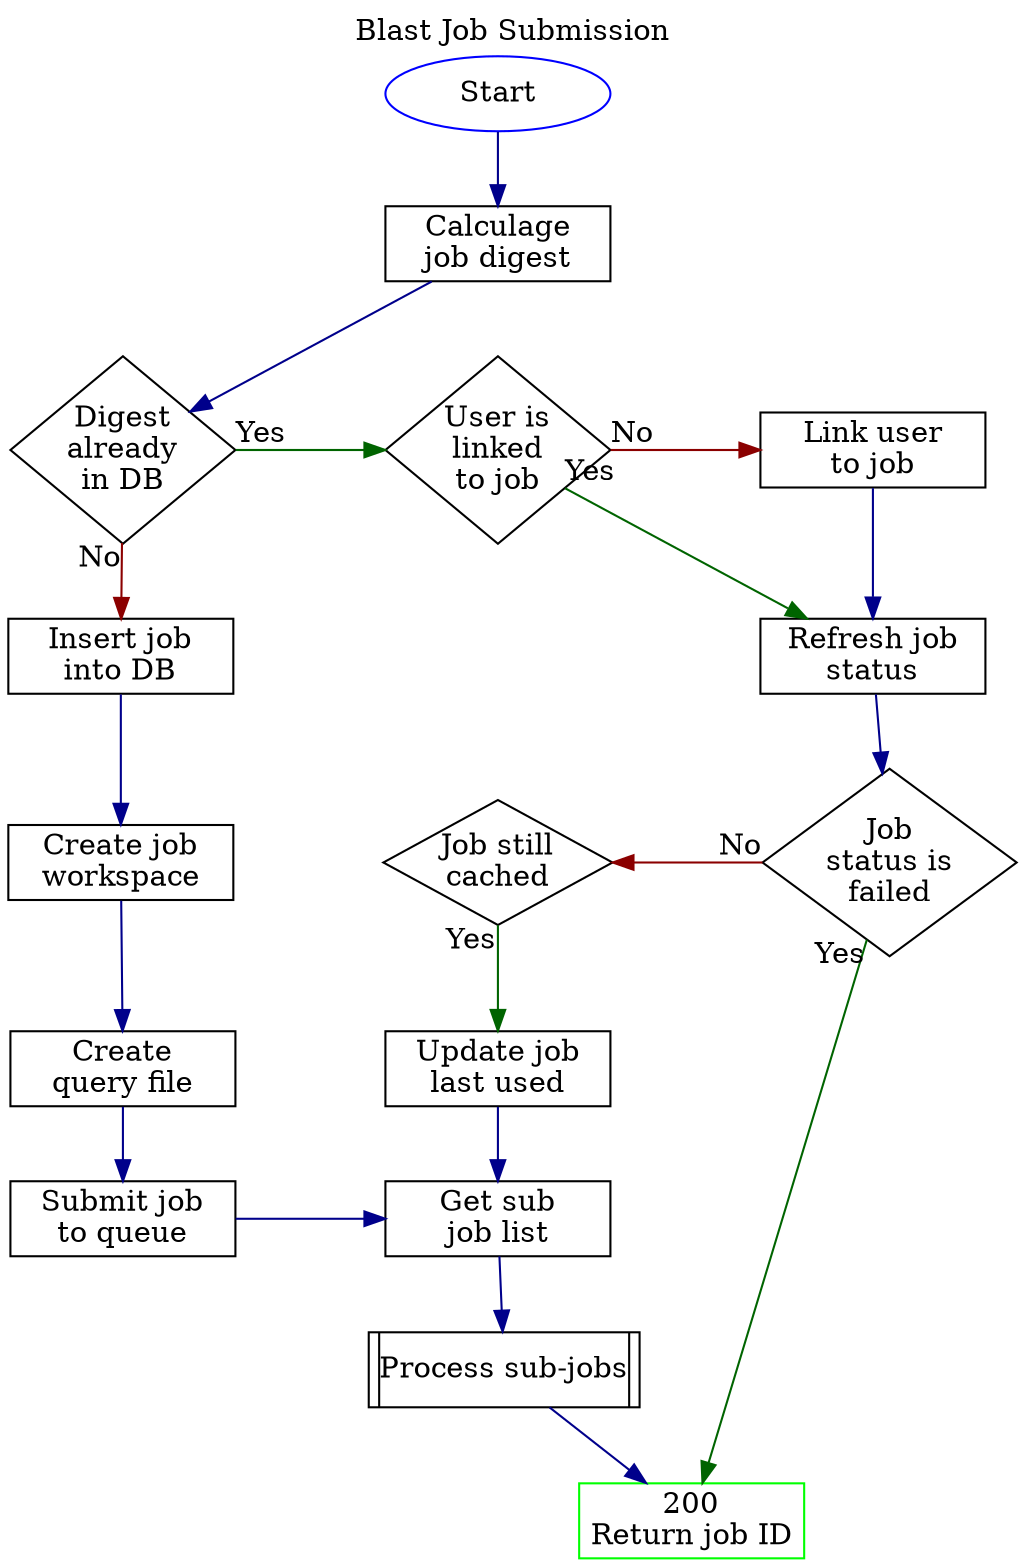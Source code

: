 digraph {

  // Graph Settings
  graph[nodesep=1]
  node[margin=0, shape=rect, width=1.5]
  edge[color=darkblue]
  // splines=ortho
  compound=true

  //
  // Nodes
  //
  Start               [shape=oval, color=blue]
  CalcDigest          [label="Calculage\njob digest"]
  DigestInDB          [label="Digest\nalready\nin DB", shape=diamond]
  IsUserLinkedToJob   [label="User is\nlinked\nto job", shape=diamond]
  CreateWorkspace     [label="Create job\nworkspace"]
  CreateQueryFile     [label="Create\nquery file"]
  InsertJobInDB       [label="Insert job\ninto DB"]
  RefreshJobStatus    [label="Refresh job\nstatus"]
  JobStatusFailed     [label="Job\nstatus is\nfailed", shape=diamond]
  JobStillCached      [label="Job still\ncached", shape=diamond]
  UpdateJobLastUsed   [label="Update job\nlast used"]
  LinkUserToJob       [label="Link user\nto job"]
  SubmitJobToQueue    [label="Submit job\nto queue"]
  GetSubJobList       [label="Get sub\njob list"]
  HandleSubJobList    [label="| Process sub-jobs |", shape=record]
  200                 [label="200\nReturn job ID", color="green"]

  //
  // Links
  //
  Start             -> CalcDigest
  CalcDigest        -> DigestInDB
  DigestInDB        -> IsUserLinkedToJob [taillabel="Yes", color=darkgreen]
  DigestInDB        -> InsertJobInDB     [taillabel="No", color=darkred]
  InsertJobInDB     -> CreateWorkspace
  LinkUserToJob     -> RefreshJobStatus
  GetSubJobList     -> HandleSubJobList
  IsUserLinkedToJob -> RefreshJobStatus  [taillabel="Yes", color=darkgreen]
  IsUserLinkedToJob -> LinkUserToJob     [taillabel="No", color=darkred]
  RefreshJobStatus  -> JobStatusFailed
  JobStillCached    -> JobStatusFailed   [headlabel="No", color=darkred, dir=back]
  JobStillCached    -> UpdateJobLastUsed [taillabel="Yes", color=darkgreen]
  UpdateJobLastUsed -> GetSubJobList
  CreateWorkspace   -> CreateQueryFile
  CreateQueryFile   -> SubmitJobToQueue
  SubmitJobToQueue  -> GetSubJobList

  JobStatusFailed   -> 200 [taillabel="Yes", color=darkgreen]
  HandleSubJobList  -> 200

  //
  // Formatting
  //
  {
    rank=same
    IsUserLinkedToJob
    DigestInDB
    LinkUserToJob
  }
  {
    rank=same
    JobStillCached
    JobStatusFailed
  }
  {
    rank=same
    CreateQueryFile
    UpdateJobLastUsed
  }
  {
    rank=same
    SubmitJobToQueue
    GetSubJobList
  }
  {
    edge[style=invis]
    IsUserLinkedToJob -> JobStillCached
    CalcDigest -> LinkUserToJob
  }

  labelloc="t"
  label="Blast Job Submission"
}